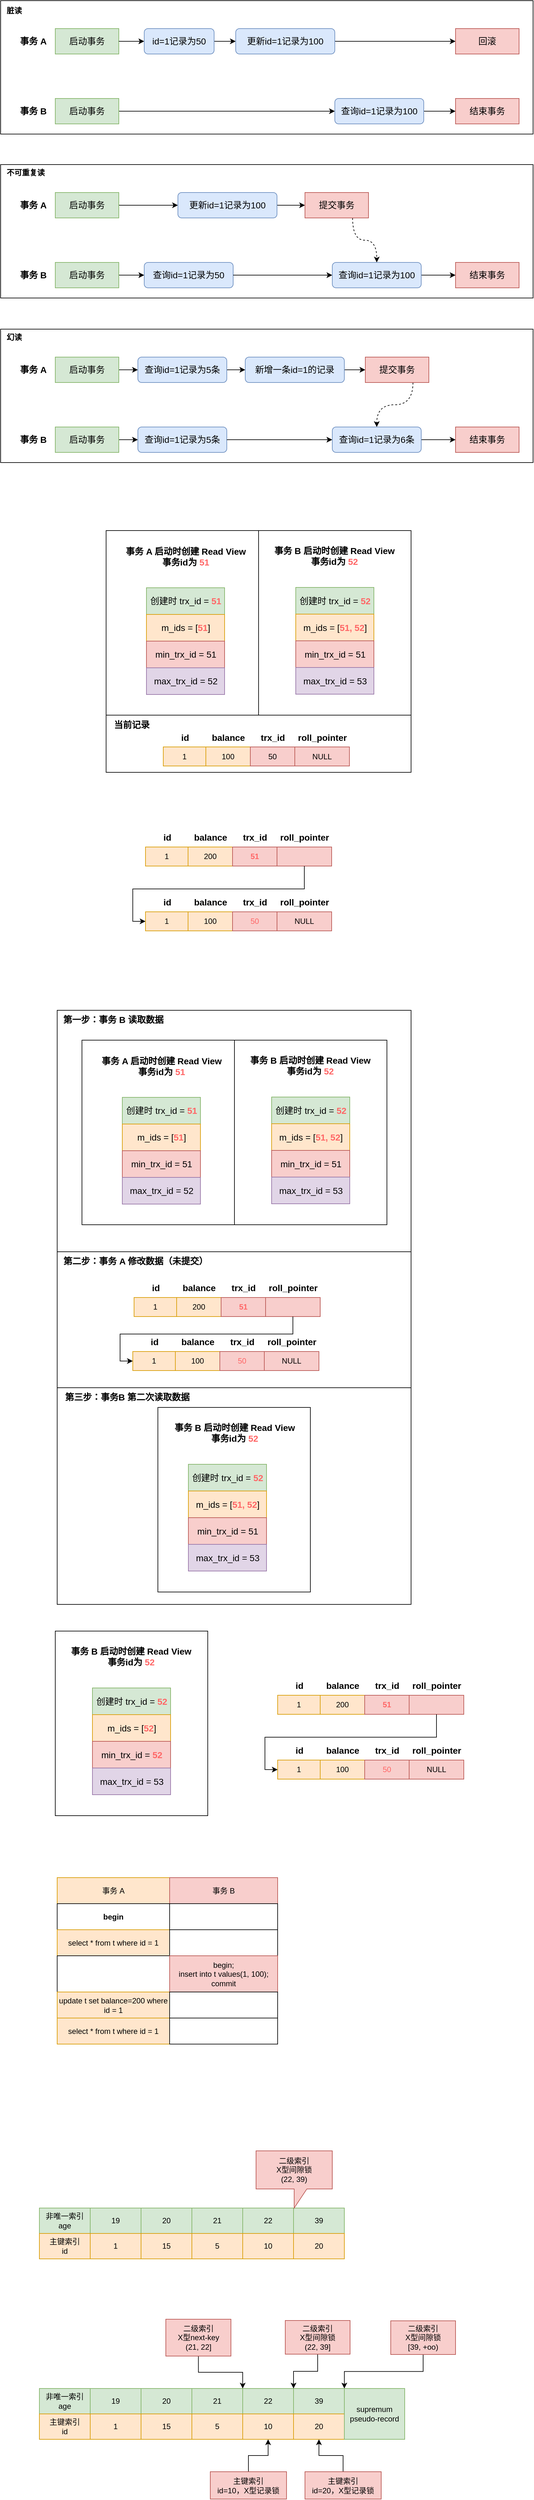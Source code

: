 <mxfile version="22.1.11" type="github">
  <diagram name="第 1 页" id="gNZCSh1aHm1mI09cRFBn">
    <mxGraphModel dx="1050" dy="618" grid="0" gridSize="10" guides="1" tooltips="1" connect="1" arrows="1" fold="1" page="0" pageScale="1" pageWidth="827" pageHeight="1169" math="0" shadow="0">
      <root>
        <mxCell id="0" />
        <mxCell id="1" parent="0" />
        <mxCell id="nNNX8MQlH7M-ghWA_yyd-103" value="" style="rounded=0;whiteSpace=wrap;html=1;" parent="1" vertex="1">
          <mxGeometry x="133" y="2319" width="557" height="341" as="geometry" />
        </mxCell>
        <mxCell id="nNNX8MQlH7M-ghWA_yyd-54" value="" style="rounded=0;whiteSpace=wrap;html=1;" parent="1" vertex="1">
          <mxGeometry x="133" y="1725" width="557" height="380" as="geometry" />
        </mxCell>
        <mxCell id="nNNX8MQlH7M-ghWA_yyd-26" value="" style="rounded=0;whiteSpace=wrap;html=1;" parent="1" vertex="1">
          <mxGeometry x="210" y="1260.5" width="480" height="90" as="geometry" />
        </mxCell>
        <mxCell id="nNNX8MQlH7M-ghWA_yyd-12" value="" style="rounded=0;whiteSpace=wrap;html=1;" parent="1" vertex="1">
          <mxGeometry x="450" y="970" width="240" height="290.5" as="geometry" />
        </mxCell>
        <mxCell id="nNNX8MQlH7M-ghWA_yyd-11" value="" style="rounded=0;whiteSpace=wrap;html=1;" parent="1" vertex="1">
          <mxGeometry x="210" y="970" width="240" height="290.5" as="geometry" />
        </mxCell>
        <mxCell id="t-oszIujtScnOQRCRIdi-20" value="" style="rounded=0;whiteSpace=wrap;html=1;" parent="1" vertex="1">
          <mxGeometry x="44" y="136" width="838" height="210" as="geometry" />
        </mxCell>
        <mxCell id="t-oszIujtScnOQRCRIdi-9" style="edgeStyle=orthogonalEdgeStyle;rounded=0;orthogonalLoop=1;jettySize=auto;html=1;exitX=1;exitY=0.5;exitDx=0;exitDy=0;entryX=0;entryY=0.5;entryDx=0;entryDy=0;" parent="1" source="t-oszIujtScnOQRCRIdi-15" target="t-oszIujtScnOQRCRIdi-3" edge="1">
          <mxGeometry relative="1" as="geometry" />
        </mxCell>
        <mxCell id="t-oszIujtScnOQRCRIdi-1" value="&lt;font style=&quot;font-size: 14px;&quot;&gt;启动事务&lt;/font&gt;" style="rounded=0;whiteSpace=wrap;html=1;fillColor=#d5e8d4;strokeColor=#82b366;" parent="1" vertex="1">
          <mxGeometry x="130" y="180" width="100" height="40" as="geometry" />
        </mxCell>
        <mxCell id="t-oszIujtScnOQRCRIdi-10" style="edgeStyle=orthogonalEdgeStyle;rounded=0;orthogonalLoop=1;jettySize=auto;html=1;exitX=1;exitY=0.5;exitDx=0;exitDy=0;entryX=0;entryY=0.5;entryDx=0;entryDy=0;" parent="1" source="t-oszIujtScnOQRCRIdi-3" target="t-oszIujtScnOQRCRIdi-4" edge="1">
          <mxGeometry relative="1" as="geometry" />
        </mxCell>
        <mxCell id="t-oszIujtScnOQRCRIdi-3" value="&lt;font style=&quot;font-size: 14px;&quot;&gt;更新id=1记录为100&lt;/font&gt;" style="rounded=1;whiteSpace=wrap;html=1;fillColor=#dae8fc;strokeColor=#6c8ebf;" parent="1" vertex="1">
          <mxGeometry x="414" y="180" width="156" height="40" as="geometry" />
        </mxCell>
        <mxCell id="t-oszIujtScnOQRCRIdi-4" value="&lt;font style=&quot;font-size: 14px;&quot;&gt;回滚&lt;/font&gt;" style="rounded=0;whiteSpace=wrap;html=1;fillColor=#f8cecc;strokeColor=#b85450;" parent="1" vertex="1">
          <mxGeometry x="760" y="180" width="100" height="40" as="geometry" />
        </mxCell>
        <mxCell id="t-oszIujtScnOQRCRIdi-11" style="edgeStyle=orthogonalEdgeStyle;rounded=0;orthogonalLoop=1;jettySize=auto;html=1;exitX=1;exitY=0.5;exitDx=0;exitDy=0;entryX=0;entryY=0.5;entryDx=0;entryDy=0;" parent="1" source="t-oszIujtScnOQRCRIdi-5" target="t-oszIujtScnOQRCRIdi-8" edge="1">
          <mxGeometry relative="1" as="geometry" />
        </mxCell>
        <mxCell id="t-oszIujtScnOQRCRIdi-5" value="&lt;font style=&quot;font-size: 14px;&quot;&gt;启动事务&lt;/font&gt;" style="rounded=0;whiteSpace=wrap;html=1;fillColor=#d5e8d4;strokeColor=#82b366;" parent="1" vertex="1">
          <mxGeometry x="130" y="290" width="100" height="40" as="geometry" />
        </mxCell>
        <mxCell id="t-oszIujtScnOQRCRIdi-7" value="&lt;font style=&quot;font-size: 14px;&quot;&gt;结束事务&lt;/font&gt;" style="rounded=0;whiteSpace=wrap;html=1;fillColor=#f8cecc;strokeColor=#b85450;" parent="1" vertex="1">
          <mxGeometry x="760" y="290" width="100" height="40" as="geometry" />
        </mxCell>
        <mxCell id="t-oszIujtScnOQRCRIdi-12" style="edgeStyle=orthogonalEdgeStyle;rounded=0;orthogonalLoop=1;jettySize=auto;html=1;exitX=1;exitY=0.5;exitDx=0;exitDy=0;" parent="1" source="t-oszIujtScnOQRCRIdi-8" target="t-oszIujtScnOQRCRIdi-7" edge="1">
          <mxGeometry relative="1" as="geometry" />
        </mxCell>
        <mxCell id="t-oszIujtScnOQRCRIdi-8" value="&lt;font style=&quot;font-size: 14px;&quot;&gt;查询id=1记录为100&lt;/font&gt;" style="rounded=1;whiteSpace=wrap;html=1;fillColor=#dae8fc;strokeColor=#6c8ebf;" parent="1" vertex="1">
          <mxGeometry x="570" y="290" width="140" height="40" as="geometry" />
        </mxCell>
        <mxCell id="t-oszIujtScnOQRCRIdi-13" value="&lt;font style=&quot;font-size: 14px;&quot;&gt;&lt;b&gt;事务 A&lt;/b&gt;&lt;/font&gt;" style="text;html=1;align=center;verticalAlign=middle;resizable=0;points=[];autosize=1;strokeColor=none;fillColor=none;" parent="1" vertex="1">
          <mxGeometry x="60" y="185" width="70" height="30" as="geometry" />
        </mxCell>
        <mxCell id="t-oszIujtScnOQRCRIdi-14" value="&lt;font style=&quot;font-size: 14px;&quot;&gt;&lt;b&gt;事务 B&lt;/b&gt;&lt;/font&gt;" style="text;html=1;align=center;verticalAlign=middle;resizable=0;points=[];autosize=1;strokeColor=none;fillColor=none;" parent="1" vertex="1">
          <mxGeometry x="60" y="295" width="70" height="30" as="geometry" />
        </mxCell>
        <mxCell id="t-oszIujtScnOQRCRIdi-16" value="" style="edgeStyle=orthogonalEdgeStyle;rounded=0;orthogonalLoop=1;jettySize=auto;html=1;exitX=1;exitY=0.5;exitDx=0;exitDy=0;entryX=0;entryY=0.5;entryDx=0;entryDy=0;" parent="1" source="t-oszIujtScnOQRCRIdi-1" target="t-oszIujtScnOQRCRIdi-15" edge="1">
          <mxGeometry relative="1" as="geometry">
            <mxPoint x="230" y="200" as="sourcePoint" />
            <mxPoint x="510" y="200" as="targetPoint" />
          </mxGeometry>
        </mxCell>
        <mxCell id="t-oszIujtScnOQRCRIdi-15" value="&lt;font style=&quot;font-size: 14px;&quot;&gt;id=1记录为50&lt;/font&gt;" style="rounded=1;whiteSpace=wrap;html=1;fillColor=#dae8fc;strokeColor=#6c8ebf;" parent="1" vertex="1">
          <mxGeometry x="270" y="180" width="110" height="40" as="geometry" />
        </mxCell>
        <mxCell id="t-oszIujtScnOQRCRIdi-21" value="&lt;b&gt;脏读&lt;/b&gt;" style="text;html=1;align=center;verticalAlign=middle;resizable=0;points=[];autosize=1;strokeColor=none;fillColor=none;" parent="1" vertex="1">
          <mxGeometry x="44" y="139" width="42" height="26" as="geometry" />
        </mxCell>
        <mxCell id="t-oszIujtScnOQRCRIdi-22" value="" style="rounded=0;whiteSpace=wrap;html=1;" parent="1" vertex="1">
          <mxGeometry x="44" y="394" width="838" height="210" as="geometry" />
        </mxCell>
        <mxCell id="t-oszIujtScnOQRCRIdi-41" style="edgeStyle=orthogonalEdgeStyle;rounded=0;orthogonalLoop=1;jettySize=auto;html=1;exitX=1;exitY=0.5;exitDx=0;exitDy=0;entryX=0;entryY=0.5;entryDx=0;entryDy=0;" parent="1" source="t-oszIujtScnOQRCRIdi-24" target="t-oszIujtScnOQRCRIdi-26" edge="1">
          <mxGeometry relative="1" as="geometry" />
        </mxCell>
        <mxCell id="t-oszIujtScnOQRCRIdi-24" value="&lt;font style=&quot;font-size: 14px;&quot;&gt;启动事务&lt;/font&gt;" style="rounded=0;whiteSpace=wrap;html=1;fillColor=#d5e8d4;strokeColor=#82b366;" parent="1" vertex="1">
          <mxGeometry x="130" y="438" width="100" height="40" as="geometry" />
        </mxCell>
        <mxCell id="t-oszIujtScnOQRCRIdi-25" style="edgeStyle=orthogonalEdgeStyle;rounded=0;orthogonalLoop=1;jettySize=auto;html=1;exitX=1;exitY=0.5;exitDx=0;exitDy=0;entryX=0;entryY=0.5;entryDx=0;entryDy=0;" parent="1" source="t-oszIujtScnOQRCRIdi-26" target="t-oszIujtScnOQRCRIdi-27" edge="1">
          <mxGeometry relative="1" as="geometry" />
        </mxCell>
        <mxCell id="t-oszIujtScnOQRCRIdi-26" value="&lt;font style=&quot;font-size: 14px;&quot;&gt;更新id=1记录为100&lt;/font&gt;" style="rounded=1;whiteSpace=wrap;html=1;fillColor=#dae8fc;strokeColor=#6c8ebf;" parent="1" vertex="1">
          <mxGeometry x="323" y="438" width="156" height="40" as="geometry" />
        </mxCell>
        <mxCell id="t-oszIujtScnOQRCRIdi-45" style="edgeStyle=orthogonalEdgeStyle;rounded=0;orthogonalLoop=1;jettySize=auto;html=1;exitX=0.75;exitY=1;exitDx=0;exitDy=0;entryX=0.5;entryY=0;entryDx=0;entryDy=0;dashed=1;curved=1;" parent="1" source="t-oszIujtScnOQRCRIdi-27" target="t-oszIujtScnOQRCRIdi-43" edge="1">
          <mxGeometry relative="1" as="geometry" />
        </mxCell>
        <mxCell id="t-oszIujtScnOQRCRIdi-27" value="&lt;font style=&quot;font-size: 14px;&quot;&gt;提交事务&lt;/font&gt;" style="rounded=0;whiteSpace=wrap;html=1;fillColor=#f8cecc;strokeColor=#b85450;" parent="1" vertex="1">
          <mxGeometry x="523" y="438" width="100" height="40" as="geometry" />
        </mxCell>
        <mxCell id="t-oszIujtScnOQRCRIdi-28" style="edgeStyle=orthogonalEdgeStyle;rounded=0;orthogonalLoop=1;jettySize=auto;html=1;exitX=1;exitY=0.5;exitDx=0;exitDy=0;entryX=0;entryY=0.5;entryDx=0;entryDy=0;" parent="1" source="t-oszIujtScnOQRCRIdi-29" target="t-oszIujtScnOQRCRIdi-32" edge="1">
          <mxGeometry relative="1" as="geometry" />
        </mxCell>
        <mxCell id="t-oszIujtScnOQRCRIdi-29" value="&lt;font style=&quot;font-size: 14px;&quot;&gt;启动事务&lt;/font&gt;" style="rounded=0;whiteSpace=wrap;html=1;fillColor=#d5e8d4;strokeColor=#82b366;" parent="1" vertex="1">
          <mxGeometry x="130" y="548" width="100" height="40" as="geometry" />
        </mxCell>
        <mxCell id="t-oszIujtScnOQRCRIdi-30" value="&lt;font style=&quot;font-size: 14px;&quot;&gt;结束事务&lt;/font&gt;" style="rounded=0;whiteSpace=wrap;html=1;fillColor=#f8cecc;strokeColor=#b85450;" parent="1" vertex="1">
          <mxGeometry x="760" y="548" width="100" height="40" as="geometry" />
        </mxCell>
        <mxCell id="t-oszIujtScnOQRCRIdi-31" style="edgeStyle=orthogonalEdgeStyle;rounded=0;orthogonalLoop=1;jettySize=auto;html=1;exitX=1;exitY=0.5;exitDx=0;exitDy=0;" parent="1" source="t-oszIujtScnOQRCRIdi-43" target="t-oszIujtScnOQRCRIdi-30" edge="1">
          <mxGeometry relative="1" as="geometry" />
        </mxCell>
        <mxCell id="t-oszIujtScnOQRCRIdi-32" value="&lt;font style=&quot;font-size: 14px;&quot;&gt;查询id=1记录为50&lt;/font&gt;" style="rounded=1;whiteSpace=wrap;html=1;fillColor=#dae8fc;strokeColor=#6c8ebf;" parent="1" vertex="1">
          <mxGeometry x="270" y="548" width="140" height="40" as="geometry" />
        </mxCell>
        <mxCell id="t-oszIujtScnOQRCRIdi-33" value="&lt;font style=&quot;font-size: 14px;&quot;&gt;&lt;b&gt;事务 A&lt;/b&gt;&lt;/font&gt;" style="text;html=1;align=center;verticalAlign=middle;resizable=0;points=[];autosize=1;strokeColor=none;fillColor=none;" parent="1" vertex="1">
          <mxGeometry x="60" y="443" width="70" height="30" as="geometry" />
        </mxCell>
        <mxCell id="t-oszIujtScnOQRCRIdi-34" value="&lt;font style=&quot;font-size: 14px;&quot;&gt;&lt;b&gt;事务 B&lt;/b&gt;&lt;/font&gt;" style="text;html=1;align=center;verticalAlign=middle;resizable=0;points=[];autosize=1;strokeColor=none;fillColor=none;" parent="1" vertex="1">
          <mxGeometry x="60" y="553" width="70" height="30" as="geometry" />
        </mxCell>
        <mxCell id="t-oszIujtScnOQRCRIdi-37" value="&lt;b&gt;不可重复读&lt;/b&gt;" style="text;html=1;align=center;verticalAlign=middle;resizable=0;points=[];autosize=1;strokeColor=none;fillColor=none;" parent="1" vertex="1">
          <mxGeometry x="44" y="394" width="78" height="26" as="geometry" />
        </mxCell>
        <mxCell id="t-oszIujtScnOQRCRIdi-44" value="" style="edgeStyle=orthogonalEdgeStyle;rounded=0;orthogonalLoop=1;jettySize=auto;html=1;exitX=1;exitY=0.5;exitDx=0;exitDy=0;" parent="1" source="t-oszIujtScnOQRCRIdi-32" target="t-oszIujtScnOQRCRIdi-43" edge="1">
          <mxGeometry relative="1" as="geometry">
            <mxPoint x="410" y="568" as="sourcePoint" />
            <mxPoint x="760" y="568" as="targetPoint" />
          </mxGeometry>
        </mxCell>
        <mxCell id="t-oszIujtScnOQRCRIdi-43" value="&lt;font style=&quot;font-size: 14px;&quot;&gt;查询id=1记录为100&lt;/font&gt;" style="rounded=1;whiteSpace=wrap;html=1;fillColor=#dae8fc;strokeColor=#6c8ebf;" parent="1" vertex="1">
          <mxGeometry x="566" y="548" width="140" height="40" as="geometry" />
        </mxCell>
        <mxCell id="t-oszIujtScnOQRCRIdi-46" value="" style="rounded=0;whiteSpace=wrap;html=1;" parent="1" vertex="1">
          <mxGeometry x="44" y="653" width="838" height="210" as="geometry" />
        </mxCell>
        <mxCell id="t-oszIujtScnOQRCRIdi-64" style="edgeStyle=orthogonalEdgeStyle;rounded=0;orthogonalLoop=1;jettySize=auto;html=1;exitX=1;exitY=0.5;exitDx=0;exitDy=0;entryX=0;entryY=0.5;entryDx=0;entryDy=0;" parent="1" source="t-oszIujtScnOQRCRIdi-48" target="t-oszIujtScnOQRCRIdi-63" edge="1">
          <mxGeometry relative="1" as="geometry" />
        </mxCell>
        <mxCell id="t-oszIujtScnOQRCRIdi-48" value="&lt;font style=&quot;font-size: 14px;&quot;&gt;启动事务&lt;/font&gt;" style="rounded=0;whiteSpace=wrap;html=1;fillColor=#d5e8d4;strokeColor=#82b366;" parent="1" vertex="1">
          <mxGeometry x="130" y="697" width="100" height="40" as="geometry" />
        </mxCell>
        <mxCell id="t-oszIujtScnOQRCRIdi-49" style="edgeStyle=orthogonalEdgeStyle;rounded=0;orthogonalLoop=1;jettySize=auto;html=1;exitX=1;exitY=0.5;exitDx=0;exitDy=0;entryX=0;entryY=0.5;entryDx=0;entryDy=0;" parent="1" source="t-oszIujtScnOQRCRIdi-50" target="t-oszIujtScnOQRCRIdi-52" edge="1">
          <mxGeometry relative="1" as="geometry" />
        </mxCell>
        <mxCell id="t-oszIujtScnOQRCRIdi-50" value="&lt;font style=&quot;font-size: 14px;&quot;&gt;新增一条id=1的记录&lt;/font&gt;" style="rounded=1;whiteSpace=wrap;html=1;fillColor=#dae8fc;strokeColor=#6c8ebf;" parent="1" vertex="1">
          <mxGeometry x="429" y="697" width="156" height="40" as="geometry" />
        </mxCell>
        <mxCell id="t-oszIujtScnOQRCRIdi-51" style="edgeStyle=orthogonalEdgeStyle;rounded=0;orthogonalLoop=1;jettySize=auto;html=1;exitX=0.75;exitY=1;exitDx=0;exitDy=0;entryX=0.5;entryY=0;entryDx=0;entryDy=0;dashed=1;curved=1;" parent="1" source="t-oszIujtScnOQRCRIdi-52" target="t-oszIujtScnOQRCRIdi-62" edge="1">
          <mxGeometry relative="1" as="geometry" />
        </mxCell>
        <mxCell id="t-oszIujtScnOQRCRIdi-52" value="&lt;font style=&quot;font-size: 14px;&quot;&gt;提交事务&lt;/font&gt;" style="rounded=0;whiteSpace=wrap;html=1;fillColor=#f8cecc;strokeColor=#b85450;" parent="1" vertex="1">
          <mxGeometry x="618" y="697" width="100" height="40" as="geometry" />
        </mxCell>
        <mxCell id="t-oszIujtScnOQRCRIdi-53" style="edgeStyle=orthogonalEdgeStyle;rounded=0;orthogonalLoop=1;jettySize=auto;html=1;exitX=1;exitY=0.5;exitDx=0;exitDy=0;entryX=0;entryY=0.5;entryDx=0;entryDy=0;" parent="1" source="t-oszIujtScnOQRCRIdi-54" target="t-oszIujtScnOQRCRIdi-57" edge="1">
          <mxGeometry relative="1" as="geometry" />
        </mxCell>
        <mxCell id="t-oszIujtScnOQRCRIdi-54" value="&lt;font style=&quot;font-size: 14px;&quot;&gt;启动事务&lt;/font&gt;" style="rounded=0;whiteSpace=wrap;html=1;fillColor=#d5e8d4;strokeColor=#82b366;" parent="1" vertex="1">
          <mxGeometry x="130" y="807" width="100" height="40" as="geometry" />
        </mxCell>
        <mxCell id="t-oszIujtScnOQRCRIdi-55" value="&lt;font style=&quot;font-size: 14px;&quot;&gt;结束事务&lt;/font&gt;" style="rounded=0;whiteSpace=wrap;html=1;fillColor=#f8cecc;strokeColor=#b85450;" parent="1" vertex="1">
          <mxGeometry x="760" y="807" width="100" height="40" as="geometry" />
        </mxCell>
        <mxCell id="t-oszIujtScnOQRCRIdi-56" style="edgeStyle=orthogonalEdgeStyle;rounded=0;orthogonalLoop=1;jettySize=auto;html=1;exitX=1;exitY=0.5;exitDx=0;exitDy=0;" parent="1" source="t-oszIujtScnOQRCRIdi-62" target="t-oszIujtScnOQRCRIdi-55" edge="1">
          <mxGeometry relative="1" as="geometry" />
        </mxCell>
        <mxCell id="t-oszIujtScnOQRCRIdi-57" value="&lt;font style=&quot;font-size: 14px;&quot;&gt;查询id=1记录为5条&lt;/font&gt;" style="rounded=1;whiteSpace=wrap;html=1;fillColor=#dae8fc;strokeColor=#6c8ebf;" parent="1" vertex="1">
          <mxGeometry x="260" y="807" width="140" height="40" as="geometry" />
        </mxCell>
        <mxCell id="t-oszIujtScnOQRCRIdi-58" value="&lt;font style=&quot;font-size: 14px;&quot;&gt;&lt;b&gt;事务 A&lt;/b&gt;&lt;/font&gt;" style="text;html=1;align=center;verticalAlign=middle;resizable=0;points=[];autosize=1;strokeColor=none;fillColor=none;" parent="1" vertex="1">
          <mxGeometry x="60" y="702" width="70" height="30" as="geometry" />
        </mxCell>
        <mxCell id="t-oszIujtScnOQRCRIdi-59" value="&lt;font style=&quot;font-size: 14px;&quot;&gt;&lt;b&gt;事务 B&lt;/b&gt;&lt;/font&gt;" style="text;html=1;align=center;verticalAlign=middle;resizable=0;points=[];autosize=1;strokeColor=none;fillColor=none;" parent="1" vertex="1">
          <mxGeometry x="60" y="812" width="70" height="30" as="geometry" />
        </mxCell>
        <mxCell id="t-oszIujtScnOQRCRIdi-60" value="&lt;b&gt;幻读&lt;/b&gt;" style="text;html=1;align=center;verticalAlign=middle;resizable=0;points=[];autosize=1;strokeColor=none;fillColor=none;" parent="1" vertex="1">
          <mxGeometry x="44" y="653" width="42" height="26" as="geometry" />
        </mxCell>
        <mxCell id="t-oszIujtScnOQRCRIdi-61" value="" style="edgeStyle=orthogonalEdgeStyle;rounded=0;orthogonalLoop=1;jettySize=auto;html=1;exitX=1;exitY=0.5;exitDx=0;exitDy=0;" parent="1" source="t-oszIujtScnOQRCRIdi-57" target="t-oszIujtScnOQRCRIdi-62" edge="1">
          <mxGeometry relative="1" as="geometry">
            <mxPoint x="410" y="827" as="sourcePoint" />
            <mxPoint x="760" y="827" as="targetPoint" />
          </mxGeometry>
        </mxCell>
        <mxCell id="t-oszIujtScnOQRCRIdi-62" value="&lt;font style=&quot;font-size: 14px;&quot;&gt;查询id=1记录为6条&lt;/font&gt;" style="rounded=1;whiteSpace=wrap;html=1;fillColor=#dae8fc;strokeColor=#6c8ebf;" parent="1" vertex="1">
          <mxGeometry x="566" y="807" width="140" height="40" as="geometry" />
        </mxCell>
        <mxCell id="t-oszIujtScnOQRCRIdi-65" style="edgeStyle=orthogonalEdgeStyle;rounded=0;orthogonalLoop=1;jettySize=auto;html=1;exitX=1;exitY=0.5;exitDx=0;exitDy=0;entryX=0;entryY=0.5;entryDx=0;entryDy=0;" parent="1" source="t-oszIujtScnOQRCRIdi-63" target="t-oszIujtScnOQRCRIdi-50" edge="1">
          <mxGeometry relative="1" as="geometry" />
        </mxCell>
        <mxCell id="t-oszIujtScnOQRCRIdi-63" value="&lt;font style=&quot;font-size: 14px;&quot;&gt;查询id=1记录为5条&lt;/font&gt;" style="rounded=1;whiteSpace=wrap;html=1;fillColor=#dae8fc;strokeColor=#6c8ebf;" parent="1" vertex="1">
          <mxGeometry x="260" y="697" width="140" height="40" as="geometry" />
        </mxCell>
        <mxCell id="nNNX8MQlH7M-ghWA_yyd-9" value="&lt;b style=&quot;font-size: 14px;&quot;&gt;事务 A 启动时创建 Read View&lt;br&gt;事务id为 &lt;font color=&quot;#ff6666&quot;&gt;51&lt;/font&gt;&lt;/b&gt;" style="text;html=1;align=center;verticalAlign=middle;resizable=0;points=[];autosize=1;strokeColor=none;fillColor=none;" parent="1" vertex="1">
          <mxGeometry x="230" y="985.5" width="210" height="50" as="geometry" />
        </mxCell>
        <mxCell id="nNNX8MQlH7M-ghWA_yyd-14" value="" style="group" parent="1" vertex="1" connectable="0">
          <mxGeometry x="273.5" y="1060" width="123" height="168" as="geometry" />
        </mxCell>
        <mxCell id="nNNX8MQlH7M-ghWA_yyd-1" value="&lt;font style=&quot;font-size: 14px;&quot;&gt;创建时 trx_id = &lt;font color=&quot;#ff6666&quot;&gt;&lt;b&gt;51&lt;/b&gt;&lt;/font&gt;&lt;/font&gt;" style="rounded=0;whiteSpace=wrap;html=1;fillColor=#d5e8d4;strokeColor=#82b366;" parent="nNNX8MQlH7M-ghWA_yyd-14" vertex="1">
          <mxGeometry width="123" height="42" as="geometry" />
        </mxCell>
        <mxCell id="nNNX8MQlH7M-ghWA_yyd-2" value="&lt;font style=&quot;font-size: 14px;&quot;&gt;m_ids = [&lt;font color=&quot;#ff6666&quot;&gt;&lt;b&gt;51&lt;/b&gt;&lt;/font&gt;]&lt;/font&gt;" style="rounded=0;whiteSpace=wrap;html=1;fillColor=#ffe6cc;strokeColor=#d79b00;" parent="nNNX8MQlH7M-ghWA_yyd-14" vertex="1">
          <mxGeometry y="42" width="123" height="42" as="geometry" />
        </mxCell>
        <mxCell id="nNNX8MQlH7M-ghWA_yyd-3" value="&lt;font style=&quot;font-size: 14px;&quot;&gt;min_trx_id = 51&lt;/font&gt;" style="rounded=0;whiteSpace=wrap;html=1;fillColor=#f8cecc;strokeColor=#b85450;" parent="nNNX8MQlH7M-ghWA_yyd-14" vertex="1">
          <mxGeometry y="84" width="123" height="42" as="geometry" />
        </mxCell>
        <mxCell id="nNNX8MQlH7M-ghWA_yyd-4" value="&lt;font style=&quot;font-size: 14px;&quot;&gt;max_trx_id = 52&lt;/font&gt;" style="rounded=0;whiteSpace=wrap;html=1;fillColor=#e1d5e7;strokeColor=#9673a6;" parent="nNNX8MQlH7M-ghWA_yyd-14" vertex="1">
          <mxGeometry y="126" width="123" height="42" as="geometry" />
        </mxCell>
        <mxCell id="nNNX8MQlH7M-ghWA_yyd-10" value="&lt;font style=&quot;font-size: 14px;&quot;&gt;&lt;b&gt;事务 B 启动时创建 Read View&lt;br&gt;事务id为 &lt;font color=&quot;#ff6666&quot;&gt;52&lt;/font&gt;&lt;/b&gt;&lt;/font&gt;" style="text;html=1;align=center;verticalAlign=middle;resizable=0;points=[];autosize=1;strokeColor=none;fillColor=none;" parent="1" vertex="1">
          <mxGeometry x="464" y="985" width="210" height="50" as="geometry" />
        </mxCell>
        <mxCell id="nNNX8MQlH7M-ghWA_yyd-5" value="&lt;font style=&quot;font-size: 14px;&quot;&gt;创建时 trx_id = &lt;font color=&quot;#ff6666&quot;&gt;&lt;b&gt;52&lt;/b&gt;&lt;/font&gt;&lt;/font&gt;" style="rounded=0;whiteSpace=wrap;html=1;fillColor=#d5e8d4;strokeColor=#82b366;" parent="1" vertex="1">
          <mxGeometry x="508.5" y="1059.5" width="123" height="42" as="geometry" />
        </mxCell>
        <mxCell id="nNNX8MQlH7M-ghWA_yyd-6" value="&lt;font style=&quot;font-size: 14px;&quot;&gt;m_ids = [&lt;font color=&quot;#ff6666&quot;&gt;&lt;b&gt;51, 52&lt;/b&gt;&lt;/font&gt;]&lt;/font&gt;" style="rounded=0;whiteSpace=wrap;html=1;fillColor=#ffe6cc;strokeColor=#d79b00;" parent="1" vertex="1">
          <mxGeometry x="508.5" y="1101.5" width="123" height="42" as="geometry" />
        </mxCell>
        <mxCell id="nNNX8MQlH7M-ghWA_yyd-7" value="&lt;font style=&quot;font-size: 14px;&quot;&gt;min_trx_id = 51&lt;/font&gt;" style="rounded=0;whiteSpace=wrap;html=1;fillColor=#f8cecc;strokeColor=#b85450;" parent="1" vertex="1">
          <mxGeometry x="508.5" y="1143.5" width="123" height="42" as="geometry" />
        </mxCell>
        <mxCell id="nNNX8MQlH7M-ghWA_yyd-8" value="&lt;font style=&quot;font-size: 14px;&quot;&gt;max_trx_id = 53&lt;/font&gt;" style="rounded=0;whiteSpace=wrap;html=1;fillColor=#e1d5e7;strokeColor=#9673a6;" parent="1" vertex="1">
          <mxGeometry x="508.5" y="1185.5" width="123" height="42" as="geometry" />
        </mxCell>
        <mxCell id="nNNX8MQlH7M-ghWA_yyd-27" value="" style="group" parent="1" vertex="1" connectable="0">
          <mxGeometry x="300" y="1280.5" width="300" height="60" as="geometry" />
        </mxCell>
        <mxCell id="nNNX8MQlH7M-ghWA_yyd-17" value="1" style="rounded=0;whiteSpace=wrap;html=1;fillColor=#ffe6cc;strokeColor=#d79b00;" parent="nNNX8MQlH7M-ghWA_yyd-27" vertex="1">
          <mxGeometry y="30" width="67" height="30" as="geometry" />
        </mxCell>
        <mxCell id="nNNX8MQlH7M-ghWA_yyd-18" value="100" style="rounded=0;whiteSpace=wrap;html=1;fillColor=#ffe6cc;strokeColor=#d79b00;" parent="nNNX8MQlH7M-ghWA_yyd-27" vertex="1">
          <mxGeometry x="67" y="30" width="70" height="30" as="geometry" />
        </mxCell>
        <mxCell id="nNNX8MQlH7M-ghWA_yyd-20" value="50" style="rounded=0;whiteSpace=wrap;html=1;fillColor=#f8cecc;strokeColor=#b85450;" parent="nNNX8MQlH7M-ghWA_yyd-27" vertex="1">
          <mxGeometry x="137" y="30" width="70" height="30" as="geometry" />
        </mxCell>
        <mxCell id="nNNX8MQlH7M-ghWA_yyd-21" value="NULL" style="rounded=0;whiteSpace=wrap;html=1;fillColor=#f8cecc;strokeColor=#b85450;" parent="nNNX8MQlH7M-ghWA_yyd-27" vertex="1">
          <mxGeometry x="207" y="30" width="86" height="30" as="geometry" />
        </mxCell>
        <mxCell id="nNNX8MQlH7M-ghWA_yyd-22" value="&lt;b&gt;&lt;font style=&quot;font-size: 14px;&quot;&gt;id&lt;/font&gt;&lt;/b&gt;" style="text;html=1;align=center;verticalAlign=middle;resizable=0;points=[];autosize=1;strokeColor=none;fillColor=none;" parent="nNNX8MQlH7M-ghWA_yyd-27" vertex="1">
          <mxGeometry x="13.5" width="40" height="30" as="geometry" />
        </mxCell>
        <mxCell id="nNNX8MQlH7M-ghWA_yyd-23" value="&lt;font style=&quot;font-size: 14px;&quot;&gt;&lt;b&gt;balance&lt;/b&gt;&lt;/font&gt;" style="text;html=1;align=center;verticalAlign=middle;resizable=0;points=[];autosize=1;strokeColor=none;fillColor=none;" parent="nNNX8MQlH7M-ghWA_yyd-27" vertex="1">
          <mxGeometry x="62" width="80" height="30" as="geometry" />
        </mxCell>
        <mxCell id="nNNX8MQlH7M-ghWA_yyd-24" value="&lt;font style=&quot;font-size: 14px;&quot;&gt;&lt;b&gt;trx_id&lt;/b&gt;&lt;/font&gt;" style="text;html=1;align=center;verticalAlign=middle;resizable=0;points=[];autosize=1;strokeColor=none;fillColor=none;" parent="nNNX8MQlH7M-ghWA_yyd-27" vertex="1">
          <mxGeometry x="142" width="60" height="30" as="geometry" />
        </mxCell>
        <mxCell id="nNNX8MQlH7M-ghWA_yyd-25" value="&lt;font style=&quot;font-size: 14px;&quot;&gt;&lt;b&gt;roll_pointer&lt;/b&gt;&lt;/font&gt;" style="text;html=1;align=center;verticalAlign=middle;resizable=0;points=[];autosize=1;strokeColor=none;fillColor=none;" parent="nNNX8MQlH7M-ghWA_yyd-27" vertex="1">
          <mxGeometry x="200" width="100" height="30" as="geometry" />
        </mxCell>
        <mxCell id="nNNX8MQlH7M-ghWA_yyd-28" value="&lt;b&gt;&lt;font style=&quot;font-size: 14px;&quot;&gt;当前记录&lt;/font&gt;&lt;/b&gt;" style="text;html=1;align=center;verticalAlign=middle;resizable=0;points=[];autosize=1;strokeColor=none;fillColor=none;" parent="1" vertex="1">
          <mxGeometry x="210" y="1260.5" width="80" height="30" as="geometry" />
        </mxCell>
        <mxCell id="nNNX8MQlH7M-ghWA_yyd-29" value="" style="group" parent="1" vertex="1" connectable="0">
          <mxGeometry x="272" y="1438" width="300" height="60" as="geometry" />
        </mxCell>
        <mxCell id="nNNX8MQlH7M-ghWA_yyd-30" value="1" style="rounded=0;whiteSpace=wrap;html=1;fillColor=#ffe6cc;strokeColor=#d79b00;" parent="nNNX8MQlH7M-ghWA_yyd-29" vertex="1">
          <mxGeometry y="30" width="67" height="30" as="geometry" />
        </mxCell>
        <mxCell id="nNNX8MQlH7M-ghWA_yyd-31" value="200" style="rounded=0;whiteSpace=wrap;html=1;fillColor=#ffe6cc;strokeColor=#d79b00;" parent="nNNX8MQlH7M-ghWA_yyd-29" vertex="1">
          <mxGeometry x="67" y="30" width="70" height="30" as="geometry" />
        </mxCell>
        <mxCell id="nNNX8MQlH7M-ghWA_yyd-32" value="&lt;font color=&quot;#ff6666&quot;&gt;&lt;b&gt;51&lt;/b&gt;&lt;/font&gt;" style="rounded=0;whiteSpace=wrap;html=1;fillColor=#f8cecc;strokeColor=#b85450;" parent="nNNX8MQlH7M-ghWA_yyd-29" vertex="1">
          <mxGeometry x="137" y="30" width="70" height="30" as="geometry" />
        </mxCell>
        <mxCell id="nNNX8MQlH7M-ghWA_yyd-33" value="" style="rounded=0;whiteSpace=wrap;html=1;fillColor=#f8cecc;strokeColor=#b85450;" parent="nNNX8MQlH7M-ghWA_yyd-29" vertex="1">
          <mxGeometry x="207" y="30" width="86" height="30" as="geometry" />
        </mxCell>
        <mxCell id="nNNX8MQlH7M-ghWA_yyd-34" value="&lt;b&gt;&lt;font style=&quot;font-size: 14px;&quot;&gt;id&lt;/font&gt;&lt;/b&gt;" style="text;html=1;align=center;verticalAlign=middle;resizable=0;points=[];autosize=1;strokeColor=none;fillColor=none;" parent="nNNX8MQlH7M-ghWA_yyd-29" vertex="1">
          <mxGeometry x="13.5" width="40" height="30" as="geometry" />
        </mxCell>
        <mxCell id="nNNX8MQlH7M-ghWA_yyd-35" value="&lt;font style=&quot;font-size: 14px;&quot;&gt;&lt;b&gt;balance&lt;/b&gt;&lt;/font&gt;" style="text;html=1;align=center;verticalAlign=middle;resizable=0;points=[];autosize=1;strokeColor=none;fillColor=none;" parent="nNNX8MQlH7M-ghWA_yyd-29" vertex="1">
          <mxGeometry x="62" width="80" height="30" as="geometry" />
        </mxCell>
        <mxCell id="nNNX8MQlH7M-ghWA_yyd-36" value="&lt;font style=&quot;font-size: 14px;&quot;&gt;&lt;b&gt;trx_id&lt;/b&gt;&lt;/font&gt;" style="text;html=1;align=center;verticalAlign=middle;resizable=0;points=[];autosize=1;strokeColor=none;fillColor=none;" parent="nNNX8MQlH7M-ghWA_yyd-29" vertex="1">
          <mxGeometry x="142" width="60" height="30" as="geometry" />
        </mxCell>
        <mxCell id="nNNX8MQlH7M-ghWA_yyd-37" value="&lt;font style=&quot;font-size: 14px;&quot;&gt;&lt;b&gt;roll_pointer&lt;/b&gt;&lt;/font&gt;" style="text;html=1;align=center;verticalAlign=middle;resizable=0;points=[];autosize=1;strokeColor=none;fillColor=none;" parent="nNNX8MQlH7M-ghWA_yyd-29" vertex="1">
          <mxGeometry x="200" width="100" height="30" as="geometry" />
        </mxCell>
        <mxCell id="nNNX8MQlH7M-ghWA_yyd-38" value="" style="group" parent="1" vertex="1" connectable="0">
          <mxGeometry x="272" y="1540" width="300" height="60" as="geometry" />
        </mxCell>
        <mxCell id="nNNX8MQlH7M-ghWA_yyd-39" value="1" style="rounded=0;whiteSpace=wrap;html=1;fillColor=#ffe6cc;strokeColor=#d79b00;" parent="nNNX8MQlH7M-ghWA_yyd-38" vertex="1">
          <mxGeometry y="30" width="67" height="30" as="geometry" />
        </mxCell>
        <mxCell id="nNNX8MQlH7M-ghWA_yyd-40" value="100" style="rounded=0;whiteSpace=wrap;html=1;fillColor=#ffe6cc;strokeColor=#d79b00;" parent="nNNX8MQlH7M-ghWA_yyd-38" vertex="1">
          <mxGeometry x="67" y="30" width="70" height="30" as="geometry" />
        </mxCell>
        <mxCell id="nNNX8MQlH7M-ghWA_yyd-41" value="&lt;font color=&quot;#ff6666&quot;&gt;50&lt;/font&gt;" style="rounded=0;whiteSpace=wrap;html=1;fillColor=#f8cecc;strokeColor=#b85450;" parent="nNNX8MQlH7M-ghWA_yyd-38" vertex="1">
          <mxGeometry x="137" y="30" width="70" height="30" as="geometry" />
        </mxCell>
        <mxCell id="nNNX8MQlH7M-ghWA_yyd-42" value="NULL" style="rounded=0;whiteSpace=wrap;html=1;fillColor=#f8cecc;strokeColor=#b85450;" parent="nNNX8MQlH7M-ghWA_yyd-38" vertex="1">
          <mxGeometry x="207" y="30" width="86" height="30" as="geometry" />
        </mxCell>
        <mxCell id="nNNX8MQlH7M-ghWA_yyd-43" value="&lt;b&gt;&lt;font style=&quot;font-size: 14px;&quot;&gt;id&lt;/font&gt;&lt;/b&gt;" style="text;html=1;align=center;verticalAlign=middle;resizable=0;points=[];autosize=1;strokeColor=none;fillColor=none;" parent="nNNX8MQlH7M-ghWA_yyd-38" vertex="1">
          <mxGeometry x="13.5" width="40" height="30" as="geometry" />
        </mxCell>
        <mxCell id="nNNX8MQlH7M-ghWA_yyd-44" value="&lt;font style=&quot;font-size: 14px;&quot;&gt;&lt;b&gt;balance&lt;/b&gt;&lt;/font&gt;" style="text;html=1;align=center;verticalAlign=middle;resizable=0;points=[];autosize=1;strokeColor=none;fillColor=none;" parent="nNNX8MQlH7M-ghWA_yyd-38" vertex="1">
          <mxGeometry x="62" width="80" height="30" as="geometry" />
        </mxCell>
        <mxCell id="nNNX8MQlH7M-ghWA_yyd-45" value="&lt;font style=&quot;font-size: 14px;&quot;&gt;&lt;b&gt;trx_id&lt;/b&gt;&lt;/font&gt;" style="text;html=1;align=center;verticalAlign=middle;resizable=0;points=[];autosize=1;strokeColor=none;fillColor=none;" parent="nNNX8MQlH7M-ghWA_yyd-38" vertex="1">
          <mxGeometry x="142" width="60" height="30" as="geometry" />
        </mxCell>
        <mxCell id="nNNX8MQlH7M-ghWA_yyd-46" value="&lt;font style=&quot;font-size: 14px;&quot;&gt;&lt;b&gt;roll_pointer&lt;/b&gt;&lt;/font&gt;" style="text;html=1;align=center;verticalAlign=middle;resizable=0;points=[];autosize=1;strokeColor=none;fillColor=none;" parent="nNNX8MQlH7M-ghWA_yyd-38" vertex="1">
          <mxGeometry x="200" width="100" height="30" as="geometry" />
        </mxCell>
        <mxCell id="nNNX8MQlH7M-ghWA_yyd-47" style="edgeStyle=orthogonalEdgeStyle;rounded=0;orthogonalLoop=1;jettySize=auto;html=1;exitX=0.5;exitY=1;exitDx=0;exitDy=0;entryX=0;entryY=0.5;entryDx=0;entryDy=0;" parent="1" source="nNNX8MQlH7M-ghWA_yyd-33" target="nNNX8MQlH7M-ghWA_yyd-39" edge="1">
          <mxGeometry relative="1" as="geometry" />
        </mxCell>
        <mxCell id="nNNX8MQlH7M-ghWA_yyd-55" value="&lt;b&gt;&lt;font style=&quot;font-size: 14px;&quot;&gt;第一步：事务 B 读取数据&lt;/font&gt;&lt;/b&gt;" style="text;html=1;align=center;verticalAlign=middle;resizable=0;points=[];autosize=1;strokeColor=none;fillColor=none;" parent="1" vertex="1">
          <mxGeometry x="133" y="1725" width="176" height="29" as="geometry" />
        </mxCell>
        <mxCell id="nNNX8MQlH7M-ghWA_yyd-56" value="" style="rounded=0;whiteSpace=wrap;html=1;" parent="1" vertex="1">
          <mxGeometry x="133" y="2105" width="557" height="214" as="geometry" />
        </mxCell>
        <mxCell id="nNNX8MQlH7M-ghWA_yyd-63" value="&lt;b&gt;&lt;font style=&quot;font-size: 14px;&quot;&gt;第二步：事务 A 修改数据（未提交）&lt;/font&gt;&lt;/b&gt;" style="text;html=1;align=center;verticalAlign=middle;resizable=0;points=[];autosize=1;strokeColor=none;fillColor=none;" parent="1" vertex="1">
          <mxGeometry x="133" y="2105" width="245" height="29" as="geometry" />
        </mxCell>
        <mxCell id="nNNX8MQlH7M-ghWA_yyd-64" value="" style="rounded=0;whiteSpace=wrap;html=1;" parent="1" vertex="1">
          <mxGeometry x="412" y="1772" width="240" height="290.5" as="geometry" />
        </mxCell>
        <mxCell id="nNNX8MQlH7M-ghWA_yyd-65" value="" style="rounded=0;whiteSpace=wrap;html=1;" parent="1" vertex="1">
          <mxGeometry x="172" y="1772" width="240" height="290.5" as="geometry" />
        </mxCell>
        <mxCell id="nNNX8MQlH7M-ghWA_yyd-66" value="&lt;b style=&quot;font-size: 14px;&quot;&gt;事务 A 启动时创建 Read View&lt;br&gt;事务id为 &lt;font color=&quot;#ff6666&quot;&gt;51&lt;/font&gt;&lt;/b&gt;" style="text;html=1;align=center;verticalAlign=middle;resizable=0;points=[];autosize=1;strokeColor=none;fillColor=none;" parent="1" vertex="1">
          <mxGeometry x="192" y="1787.5" width="210" height="50" as="geometry" />
        </mxCell>
        <mxCell id="nNNX8MQlH7M-ghWA_yyd-67" value="" style="group" parent="1" vertex="1" connectable="0">
          <mxGeometry x="235.5" y="1862" width="123" height="168" as="geometry" />
        </mxCell>
        <mxCell id="nNNX8MQlH7M-ghWA_yyd-68" value="&lt;font style=&quot;font-size: 14px;&quot;&gt;创建时 trx_id = &lt;font color=&quot;#ff6666&quot;&gt;&lt;b&gt;51&lt;/b&gt;&lt;/font&gt;&lt;/font&gt;" style="rounded=0;whiteSpace=wrap;html=1;fillColor=#d5e8d4;strokeColor=#82b366;" parent="nNNX8MQlH7M-ghWA_yyd-67" vertex="1">
          <mxGeometry width="123" height="42" as="geometry" />
        </mxCell>
        <mxCell id="nNNX8MQlH7M-ghWA_yyd-69" value="&lt;font style=&quot;font-size: 14px;&quot;&gt;m_ids = [&lt;font color=&quot;#ff6666&quot;&gt;&lt;b&gt;51&lt;/b&gt;&lt;/font&gt;]&lt;/font&gt;" style="rounded=0;whiteSpace=wrap;html=1;fillColor=#ffe6cc;strokeColor=#d79b00;" parent="nNNX8MQlH7M-ghWA_yyd-67" vertex="1">
          <mxGeometry y="42" width="123" height="42" as="geometry" />
        </mxCell>
        <mxCell id="nNNX8MQlH7M-ghWA_yyd-70" value="&lt;font style=&quot;font-size: 14px;&quot;&gt;min_trx_id = 51&lt;/font&gt;" style="rounded=0;whiteSpace=wrap;html=1;fillColor=#f8cecc;strokeColor=#b85450;" parent="nNNX8MQlH7M-ghWA_yyd-67" vertex="1">
          <mxGeometry y="84" width="123" height="42" as="geometry" />
        </mxCell>
        <mxCell id="nNNX8MQlH7M-ghWA_yyd-71" value="&lt;font style=&quot;font-size: 14px;&quot;&gt;max_trx_id = 52&lt;/font&gt;" style="rounded=0;whiteSpace=wrap;html=1;fillColor=#e1d5e7;strokeColor=#9673a6;" parent="nNNX8MQlH7M-ghWA_yyd-67" vertex="1">
          <mxGeometry y="126" width="123" height="42" as="geometry" />
        </mxCell>
        <mxCell id="nNNX8MQlH7M-ghWA_yyd-72" value="&lt;font style=&quot;font-size: 14px;&quot;&gt;&lt;b&gt;事务 B 启动时创建 Read View&lt;br&gt;事务id为 &lt;font color=&quot;#ff6666&quot;&gt;52&lt;/font&gt;&lt;/b&gt;&lt;/font&gt;" style="text;html=1;align=center;verticalAlign=middle;resizable=0;points=[];autosize=1;strokeColor=none;fillColor=none;" parent="1" vertex="1">
          <mxGeometry x="426" y="1787" width="210" height="50" as="geometry" />
        </mxCell>
        <mxCell id="nNNX8MQlH7M-ghWA_yyd-73" value="&lt;font style=&quot;font-size: 14px;&quot;&gt;创建时 trx_id = &lt;font color=&quot;#ff6666&quot;&gt;&lt;b&gt;52&lt;/b&gt;&lt;/font&gt;&lt;/font&gt;" style="rounded=0;whiteSpace=wrap;html=1;fillColor=#d5e8d4;strokeColor=#82b366;" parent="1" vertex="1">
          <mxGeometry x="470.5" y="1861.5" width="123" height="42" as="geometry" />
        </mxCell>
        <mxCell id="nNNX8MQlH7M-ghWA_yyd-74" value="&lt;font style=&quot;font-size: 14px;&quot;&gt;m_ids = [&lt;font color=&quot;#ff6666&quot;&gt;&lt;b&gt;51, 52&lt;/b&gt;&lt;/font&gt;]&lt;/font&gt;" style="rounded=0;whiteSpace=wrap;html=1;fillColor=#ffe6cc;strokeColor=#d79b00;" parent="1" vertex="1">
          <mxGeometry x="470.5" y="1903.5" width="123" height="42" as="geometry" />
        </mxCell>
        <mxCell id="nNNX8MQlH7M-ghWA_yyd-75" value="&lt;font style=&quot;font-size: 14px;&quot;&gt;min_trx_id = 51&lt;/font&gt;" style="rounded=0;whiteSpace=wrap;html=1;fillColor=#f8cecc;strokeColor=#b85450;" parent="1" vertex="1">
          <mxGeometry x="470.5" y="1945.5" width="123" height="42" as="geometry" />
        </mxCell>
        <mxCell id="nNNX8MQlH7M-ghWA_yyd-76" value="&lt;font style=&quot;font-size: 14px;&quot;&gt;max_trx_id = 53&lt;/font&gt;" style="rounded=0;whiteSpace=wrap;html=1;fillColor=#e1d5e7;strokeColor=#9673a6;" parent="1" vertex="1">
          <mxGeometry x="470.5" y="1987.5" width="123" height="42" as="geometry" />
        </mxCell>
        <mxCell id="nNNX8MQlH7M-ghWA_yyd-77" value="" style="group" parent="1" vertex="1" connectable="0">
          <mxGeometry x="254" y="2147" width="300" height="60" as="geometry" />
        </mxCell>
        <mxCell id="nNNX8MQlH7M-ghWA_yyd-78" value="1" style="rounded=0;whiteSpace=wrap;html=1;fillColor=#ffe6cc;strokeColor=#d79b00;" parent="nNNX8MQlH7M-ghWA_yyd-77" vertex="1">
          <mxGeometry y="30" width="67" height="30" as="geometry" />
        </mxCell>
        <mxCell id="nNNX8MQlH7M-ghWA_yyd-79" value="200" style="rounded=0;whiteSpace=wrap;html=1;fillColor=#ffe6cc;strokeColor=#d79b00;" parent="nNNX8MQlH7M-ghWA_yyd-77" vertex="1">
          <mxGeometry x="67" y="30" width="70" height="30" as="geometry" />
        </mxCell>
        <mxCell id="nNNX8MQlH7M-ghWA_yyd-80" value="&lt;font color=&quot;#ff6666&quot;&gt;&lt;b&gt;51&lt;/b&gt;&lt;/font&gt;" style="rounded=0;whiteSpace=wrap;html=1;fillColor=#f8cecc;strokeColor=#b85450;" parent="nNNX8MQlH7M-ghWA_yyd-77" vertex="1">
          <mxGeometry x="137" y="30" width="70" height="30" as="geometry" />
        </mxCell>
        <mxCell id="nNNX8MQlH7M-ghWA_yyd-81" value="" style="rounded=0;whiteSpace=wrap;html=1;fillColor=#f8cecc;strokeColor=#b85450;" parent="nNNX8MQlH7M-ghWA_yyd-77" vertex="1">
          <mxGeometry x="207" y="30" width="86" height="30" as="geometry" />
        </mxCell>
        <mxCell id="nNNX8MQlH7M-ghWA_yyd-82" value="&lt;b&gt;&lt;font style=&quot;font-size: 14px;&quot;&gt;id&lt;/font&gt;&lt;/b&gt;" style="text;html=1;align=center;verticalAlign=middle;resizable=0;points=[];autosize=1;strokeColor=none;fillColor=none;" parent="nNNX8MQlH7M-ghWA_yyd-77" vertex="1">
          <mxGeometry x="13.5" width="40" height="30" as="geometry" />
        </mxCell>
        <mxCell id="nNNX8MQlH7M-ghWA_yyd-83" value="&lt;font style=&quot;font-size: 14px;&quot;&gt;&lt;b&gt;balance&lt;/b&gt;&lt;/font&gt;" style="text;html=1;align=center;verticalAlign=middle;resizable=0;points=[];autosize=1;strokeColor=none;fillColor=none;" parent="nNNX8MQlH7M-ghWA_yyd-77" vertex="1">
          <mxGeometry x="62" width="80" height="30" as="geometry" />
        </mxCell>
        <mxCell id="nNNX8MQlH7M-ghWA_yyd-84" value="&lt;font style=&quot;font-size: 14px;&quot;&gt;&lt;b&gt;trx_id&lt;/b&gt;&lt;/font&gt;" style="text;html=1;align=center;verticalAlign=middle;resizable=0;points=[];autosize=1;strokeColor=none;fillColor=none;" parent="nNNX8MQlH7M-ghWA_yyd-77" vertex="1">
          <mxGeometry x="142" width="60" height="30" as="geometry" />
        </mxCell>
        <mxCell id="nNNX8MQlH7M-ghWA_yyd-85" value="&lt;font style=&quot;font-size: 14px;&quot;&gt;&lt;b&gt;roll_pointer&lt;/b&gt;&lt;/font&gt;" style="text;html=1;align=center;verticalAlign=middle;resizable=0;points=[];autosize=1;strokeColor=none;fillColor=none;" parent="nNNX8MQlH7M-ghWA_yyd-77" vertex="1">
          <mxGeometry x="200" width="100" height="30" as="geometry" />
        </mxCell>
        <mxCell id="nNNX8MQlH7M-ghWA_yyd-86" value="" style="group" parent="1" vertex="1" connectable="0">
          <mxGeometry x="252" y="2232" width="300" height="60" as="geometry" />
        </mxCell>
        <mxCell id="nNNX8MQlH7M-ghWA_yyd-87" value="1" style="rounded=0;whiteSpace=wrap;html=1;fillColor=#ffe6cc;strokeColor=#d79b00;" parent="nNNX8MQlH7M-ghWA_yyd-86" vertex="1">
          <mxGeometry y="30" width="67" height="30" as="geometry" />
        </mxCell>
        <mxCell id="nNNX8MQlH7M-ghWA_yyd-88" value="100" style="rounded=0;whiteSpace=wrap;html=1;fillColor=#ffe6cc;strokeColor=#d79b00;" parent="nNNX8MQlH7M-ghWA_yyd-86" vertex="1">
          <mxGeometry x="67" y="30" width="70" height="30" as="geometry" />
        </mxCell>
        <mxCell id="nNNX8MQlH7M-ghWA_yyd-89" value="&lt;font color=&quot;#ff6666&quot;&gt;50&lt;/font&gt;" style="rounded=0;whiteSpace=wrap;html=1;fillColor=#f8cecc;strokeColor=#b85450;" parent="nNNX8MQlH7M-ghWA_yyd-86" vertex="1">
          <mxGeometry x="137" y="30" width="70" height="30" as="geometry" />
        </mxCell>
        <mxCell id="nNNX8MQlH7M-ghWA_yyd-90" value="NULL" style="rounded=0;whiteSpace=wrap;html=1;fillColor=#f8cecc;strokeColor=#b85450;" parent="nNNX8MQlH7M-ghWA_yyd-86" vertex="1">
          <mxGeometry x="207" y="30" width="86" height="30" as="geometry" />
        </mxCell>
        <mxCell id="nNNX8MQlH7M-ghWA_yyd-91" value="&lt;b&gt;&lt;font style=&quot;font-size: 14px;&quot;&gt;id&lt;/font&gt;&lt;/b&gt;" style="text;html=1;align=center;verticalAlign=middle;resizable=0;points=[];autosize=1;strokeColor=none;fillColor=none;" parent="nNNX8MQlH7M-ghWA_yyd-86" vertex="1">
          <mxGeometry x="13.5" width="40" height="30" as="geometry" />
        </mxCell>
        <mxCell id="nNNX8MQlH7M-ghWA_yyd-92" value="&lt;font style=&quot;font-size: 14px;&quot;&gt;&lt;b&gt;balance&lt;/b&gt;&lt;/font&gt;" style="text;html=1;align=center;verticalAlign=middle;resizable=0;points=[];autosize=1;strokeColor=none;fillColor=none;" parent="nNNX8MQlH7M-ghWA_yyd-86" vertex="1">
          <mxGeometry x="62" width="80" height="30" as="geometry" />
        </mxCell>
        <mxCell id="nNNX8MQlH7M-ghWA_yyd-93" value="&lt;font style=&quot;font-size: 14px;&quot;&gt;&lt;b&gt;trx_id&lt;/b&gt;&lt;/font&gt;" style="text;html=1;align=center;verticalAlign=middle;resizable=0;points=[];autosize=1;strokeColor=none;fillColor=none;" parent="nNNX8MQlH7M-ghWA_yyd-86" vertex="1">
          <mxGeometry x="142" width="60" height="30" as="geometry" />
        </mxCell>
        <mxCell id="nNNX8MQlH7M-ghWA_yyd-94" value="&lt;font style=&quot;font-size: 14px;&quot;&gt;&lt;b&gt;roll_pointer&lt;/b&gt;&lt;/font&gt;" style="text;html=1;align=center;verticalAlign=middle;resizable=0;points=[];autosize=1;strokeColor=none;fillColor=none;" parent="nNNX8MQlH7M-ghWA_yyd-86" vertex="1">
          <mxGeometry x="200" width="100" height="30" as="geometry" />
        </mxCell>
        <mxCell id="nNNX8MQlH7M-ghWA_yyd-95" style="edgeStyle=orthogonalEdgeStyle;rounded=0;orthogonalLoop=1;jettySize=auto;html=1;exitX=0.5;exitY=1;exitDx=0;exitDy=0;entryX=0;entryY=0.5;entryDx=0;entryDy=0;" parent="1" source="nNNX8MQlH7M-ghWA_yyd-81" target="nNNX8MQlH7M-ghWA_yyd-87" edge="1">
          <mxGeometry relative="1" as="geometry" />
        </mxCell>
        <mxCell id="nNNX8MQlH7M-ghWA_yyd-97" value="" style="rounded=0;whiteSpace=wrap;html=1;" parent="1" vertex="1">
          <mxGeometry x="291.5" y="2350" width="240" height="290.5" as="geometry" />
        </mxCell>
        <mxCell id="nNNX8MQlH7M-ghWA_yyd-98" value="&lt;font style=&quot;font-size: 14px;&quot;&gt;&lt;b&gt;事务 B 启动时创建 Read View&lt;br&gt;事务id为 &lt;font color=&quot;#ff6666&quot;&gt;52&lt;/font&gt;&lt;/b&gt;&lt;/font&gt;" style="text;html=1;align=center;verticalAlign=middle;resizable=0;points=[];autosize=1;strokeColor=none;fillColor=none;" parent="1" vertex="1">
          <mxGeometry x="306.5" y="2365" width="210" height="50" as="geometry" />
        </mxCell>
        <mxCell id="nNNX8MQlH7M-ghWA_yyd-99" value="&lt;font style=&quot;font-size: 14px;&quot;&gt;创建时 trx_id = &lt;font color=&quot;#ff6666&quot;&gt;&lt;b&gt;52&lt;/b&gt;&lt;/font&gt;&lt;/font&gt;" style="rounded=0;whiteSpace=wrap;html=1;fillColor=#d5e8d4;strokeColor=#82b366;" parent="1" vertex="1">
          <mxGeometry x="339.5" y="2439.5" width="123" height="42" as="geometry" />
        </mxCell>
        <mxCell id="nNNX8MQlH7M-ghWA_yyd-100" value="&lt;font style=&quot;font-size: 14px;&quot;&gt;m_ids = [&lt;font color=&quot;#ff6666&quot;&gt;&lt;b&gt;51, 52&lt;/b&gt;&lt;/font&gt;]&lt;/font&gt;" style="rounded=0;whiteSpace=wrap;html=1;fillColor=#ffe6cc;strokeColor=#d79b00;" parent="1" vertex="1">
          <mxGeometry x="339.5" y="2481.5" width="123" height="42" as="geometry" />
        </mxCell>
        <mxCell id="nNNX8MQlH7M-ghWA_yyd-101" value="&lt;font style=&quot;font-size: 14px;&quot;&gt;min_trx_id = 51&lt;/font&gt;" style="rounded=0;whiteSpace=wrap;html=1;fillColor=#f8cecc;strokeColor=#b85450;" parent="1" vertex="1">
          <mxGeometry x="339.5" y="2523.5" width="123" height="42" as="geometry" />
        </mxCell>
        <mxCell id="nNNX8MQlH7M-ghWA_yyd-102" value="&lt;font style=&quot;font-size: 14px;&quot;&gt;max_trx_id = 53&lt;/font&gt;" style="rounded=0;whiteSpace=wrap;html=1;fillColor=#e1d5e7;strokeColor=#9673a6;" parent="1" vertex="1">
          <mxGeometry x="339.5" y="2565.5" width="123" height="42" as="geometry" />
        </mxCell>
        <mxCell id="nNNX8MQlH7M-ghWA_yyd-104" value="&lt;b&gt;&lt;font style=&quot;font-size: 14px;&quot;&gt;第三步：事务B 第二次读取数据&lt;/font&gt;&lt;/b&gt;" style="text;html=1;align=center;verticalAlign=middle;resizable=0;points=[];autosize=1;strokeColor=none;fillColor=none;" parent="1" vertex="1">
          <mxGeometry x="133" y="2319" width="220" height="30" as="geometry" />
        </mxCell>
        <mxCell id="nNNX8MQlH7M-ghWA_yyd-105" value="" style="rounded=0;whiteSpace=wrap;html=1;" parent="1" vertex="1">
          <mxGeometry x="130" y="2702" width="240" height="290.5" as="geometry" />
        </mxCell>
        <mxCell id="nNNX8MQlH7M-ghWA_yyd-106" value="&lt;font style=&quot;font-size: 14px;&quot;&gt;&lt;b&gt;事务 B 启动时创建 Read View&lt;br&gt;事务id为 &lt;font color=&quot;#ff6666&quot;&gt;52&lt;/font&gt;&lt;/b&gt;&lt;/font&gt;" style="text;html=1;align=center;verticalAlign=middle;resizable=0;points=[];autosize=1;strokeColor=none;fillColor=none;" parent="1" vertex="1">
          <mxGeometry x="144" y="2717" width="210" height="50" as="geometry" />
        </mxCell>
        <mxCell id="nNNX8MQlH7M-ghWA_yyd-107" value="&lt;font style=&quot;font-size: 14px;&quot;&gt;创建时 trx_id = &lt;font color=&quot;#ff6666&quot;&gt;&lt;b&gt;52&lt;/b&gt;&lt;/font&gt;&lt;/font&gt;" style="rounded=0;whiteSpace=wrap;html=1;fillColor=#d5e8d4;strokeColor=#82b366;" parent="1" vertex="1">
          <mxGeometry x="188.5" y="2791.5" width="123" height="42" as="geometry" />
        </mxCell>
        <mxCell id="nNNX8MQlH7M-ghWA_yyd-108" value="&lt;font style=&quot;font-size: 14px;&quot;&gt;m_ids = [&lt;font color=&quot;#ff6666&quot;&gt;&lt;b&gt;52&lt;/b&gt;&lt;/font&gt;]&lt;/font&gt;" style="rounded=0;whiteSpace=wrap;html=1;fillColor=#ffe6cc;strokeColor=#d79b00;" parent="1" vertex="1">
          <mxGeometry x="188.5" y="2833.5" width="123" height="42" as="geometry" />
        </mxCell>
        <mxCell id="nNNX8MQlH7M-ghWA_yyd-109" value="&lt;font style=&quot;font-size: 14px;&quot;&gt;min_trx_id = &lt;b&gt;&lt;font color=&quot;#ff6666&quot;&gt;52&lt;/font&gt;&lt;/b&gt;&lt;/font&gt;" style="rounded=0;whiteSpace=wrap;html=1;fillColor=#f8cecc;strokeColor=#b85450;" parent="1" vertex="1">
          <mxGeometry x="188.5" y="2875.5" width="123" height="42" as="geometry" />
        </mxCell>
        <mxCell id="nNNX8MQlH7M-ghWA_yyd-110" value="&lt;font style=&quot;font-size: 14px;&quot;&gt;max_trx_id = 53&lt;/font&gt;" style="rounded=0;whiteSpace=wrap;html=1;fillColor=#e1d5e7;strokeColor=#9673a6;" parent="1" vertex="1">
          <mxGeometry x="188.5" y="2917.5" width="123" height="42" as="geometry" />
        </mxCell>
        <mxCell id="nNNX8MQlH7M-ghWA_yyd-111" value="" style="group" parent="1" vertex="1" connectable="0">
          <mxGeometry x="480" y="2773" width="300" height="60" as="geometry" />
        </mxCell>
        <mxCell id="nNNX8MQlH7M-ghWA_yyd-112" value="1" style="rounded=0;whiteSpace=wrap;html=1;fillColor=#ffe6cc;strokeColor=#d79b00;" parent="nNNX8MQlH7M-ghWA_yyd-111" vertex="1">
          <mxGeometry y="30" width="67" height="30" as="geometry" />
        </mxCell>
        <mxCell id="nNNX8MQlH7M-ghWA_yyd-113" value="200" style="rounded=0;whiteSpace=wrap;html=1;fillColor=#ffe6cc;strokeColor=#d79b00;" parent="nNNX8MQlH7M-ghWA_yyd-111" vertex="1">
          <mxGeometry x="67" y="30" width="70" height="30" as="geometry" />
        </mxCell>
        <mxCell id="nNNX8MQlH7M-ghWA_yyd-114" value="&lt;font color=&quot;#ff6666&quot;&gt;&lt;b&gt;51&lt;/b&gt;&lt;/font&gt;" style="rounded=0;whiteSpace=wrap;html=1;fillColor=#f8cecc;strokeColor=#b85450;" parent="nNNX8MQlH7M-ghWA_yyd-111" vertex="1">
          <mxGeometry x="137" y="30" width="70" height="30" as="geometry" />
        </mxCell>
        <mxCell id="nNNX8MQlH7M-ghWA_yyd-115" value="" style="rounded=0;whiteSpace=wrap;html=1;fillColor=#f8cecc;strokeColor=#b85450;" parent="nNNX8MQlH7M-ghWA_yyd-111" vertex="1">
          <mxGeometry x="207" y="30" width="86" height="30" as="geometry" />
        </mxCell>
        <mxCell id="nNNX8MQlH7M-ghWA_yyd-116" value="&lt;b&gt;&lt;font style=&quot;font-size: 14px;&quot;&gt;id&lt;/font&gt;&lt;/b&gt;" style="text;html=1;align=center;verticalAlign=middle;resizable=0;points=[];autosize=1;strokeColor=none;fillColor=none;" parent="nNNX8MQlH7M-ghWA_yyd-111" vertex="1">
          <mxGeometry x="13.5" width="40" height="30" as="geometry" />
        </mxCell>
        <mxCell id="nNNX8MQlH7M-ghWA_yyd-117" value="&lt;font style=&quot;font-size: 14px;&quot;&gt;&lt;b&gt;balance&lt;/b&gt;&lt;/font&gt;" style="text;html=1;align=center;verticalAlign=middle;resizable=0;points=[];autosize=1;strokeColor=none;fillColor=none;" parent="nNNX8MQlH7M-ghWA_yyd-111" vertex="1">
          <mxGeometry x="62" width="80" height="30" as="geometry" />
        </mxCell>
        <mxCell id="nNNX8MQlH7M-ghWA_yyd-118" value="&lt;font style=&quot;font-size: 14px;&quot;&gt;&lt;b&gt;trx_id&lt;/b&gt;&lt;/font&gt;" style="text;html=1;align=center;verticalAlign=middle;resizable=0;points=[];autosize=1;strokeColor=none;fillColor=none;" parent="nNNX8MQlH7M-ghWA_yyd-111" vertex="1">
          <mxGeometry x="142" width="60" height="30" as="geometry" />
        </mxCell>
        <mxCell id="nNNX8MQlH7M-ghWA_yyd-119" value="&lt;font style=&quot;font-size: 14px;&quot;&gt;&lt;b&gt;roll_pointer&lt;/b&gt;&lt;/font&gt;" style="text;html=1;align=center;verticalAlign=middle;resizable=0;points=[];autosize=1;strokeColor=none;fillColor=none;" parent="nNNX8MQlH7M-ghWA_yyd-111" vertex="1">
          <mxGeometry x="200" width="100" height="30" as="geometry" />
        </mxCell>
        <mxCell id="nNNX8MQlH7M-ghWA_yyd-120" value="" style="group" parent="1" vertex="1" connectable="0">
          <mxGeometry x="480" y="2875" width="300" height="60" as="geometry" />
        </mxCell>
        <mxCell id="nNNX8MQlH7M-ghWA_yyd-121" value="1" style="rounded=0;whiteSpace=wrap;html=1;fillColor=#ffe6cc;strokeColor=#d79b00;" parent="nNNX8MQlH7M-ghWA_yyd-120" vertex="1">
          <mxGeometry y="30" width="67" height="30" as="geometry" />
        </mxCell>
        <mxCell id="nNNX8MQlH7M-ghWA_yyd-122" value="100" style="rounded=0;whiteSpace=wrap;html=1;fillColor=#ffe6cc;strokeColor=#d79b00;" parent="nNNX8MQlH7M-ghWA_yyd-120" vertex="1">
          <mxGeometry x="67" y="30" width="70" height="30" as="geometry" />
        </mxCell>
        <mxCell id="nNNX8MQlH7M-ghWA_yyd-123" value="&lt;font color=&quot;#ff6666&quot;&gt;50&lt;/font&gt;" style="rounded=0;whiteSpace=wrap;html=1;fillColor=#f8cecc;strokeColor=#b85450;" parent="nNNX8MQlH7M-ghWA_yyd-120" vertex="1">
          <mxGeometry x="137" y="30" width="70" height="30" as="geometry" />
        </mxCell>
        <mxCell id="nNNX8MQlH7M-ghWA_yyd-124" value="NULL" style="rounded=0;whiteSpace=wrap;html=1;fillColor=#f8cecc;strokeColor=#b85450;" parent="nNNX8MQlH7M-ghWA_yyd-120" vertex="1">
          <mxGeometry x="207" y="30" width="86" height="30" as="geometry" />
        </mxCell>
        <mxCell id="nNNX8MQlH7M-ghWA_yyd-125" value="&lt;b&gt;&lt;font style=&quot;font-size: 14px;&quot;&gt;id&lt;/font&gt;&lt;/b&gt;" style="text;html=1;align=center;verticalAlign=middle;resizable=0;points=[];autosize=1;strokeColor=none;fillColor=none;" parent="nNNX8MQlH7M-ghWA_yyd-120" vertex="1">
          <mxGeometry x="13.5" width="40" height="30" as="geometry" />
        </mxCell>
        <mxCell id="nNNX8MQlH7M-ghWA_yyd-126" value="&lt;font style=&quot;font-size: 14px;&quot;&gt;&lt;b&gt;balance&lt;/b&gt;&lt;/font&gt;" style="text;html=1;align=center;verticalAlign=middle;resizable=0;points=[];autosize=1;strokeColor=none;fillColor=none;" parent="nNNX8MQlH7M-ghWA_yyd-120" vertex="1">
          <mxGeometry x="62" width="80" height="30" as="geometry" />
        </mxCell>
        <mxCell id="nNNX8MQlH7M-ghWA_yyd-127" value="&lt;font style=&quot;font-size: 14px;&quot;&gt;&lt;b&gt;trx_id&lt;/b&gt;&lt;/font&gt;" style="text;html=1;align=center;verticalAlign=middle;resizable=0;points=[];autosize=1;strokeColor=none;fillColor=none;" parent="nNNX8MQlH7M-ghWA_yyd-120" vertex="1">
          <mxGeometry x="142" width="60" height="30" as="geometry" />
        </mxCell>
        <mxCell id="nNNX8MQlH7M-ghWA_yyd-128" value="&lt;font style=&quot;font-size: 14px;&quot;&gt;&lt;b&gt;roll_pointer&lt;/b&gt;&lt;/font&gt;" style="text;html=1;align=center;verticalAlign=middle;resizable=0;points=[];autosize=1;strokeColor=none;fillColor=none;" parent="nNNX8MQlH7M-ghWA_yyd-120" vertex="1">
          <mxGeometry x="200" width="100" height="30" as="geometry" />
        </mxCell>
        <mxCell id="nNNX8MQlH7M-ghWA_yyd-129" style="edgeStyle=orthogonalEdgeStyle;rounded=0;orthogonalLoop=1;jettySize=auto;html=1;exitX=0.5;exitY=1;exitDx=0;exitDy=0;entryX=0;entryY=0.5;entryDx=0;entryDy=0;" parent="1" source="nNNX8MQlH7M-ghWA_yyd-115" target="nNNX8MQlH7M-ghWA_yyd-121" edge="1">
          <mxGeometry relative="1" as="geometry" />
        </mxCell>
        <mxCell id="nNNX8MQlH7M-ghWA_yyd-130" value="事务 A" style="rounded=0;whiteSpace=wrap;html=1;fillColor=#ffe6cc;strokeColor=#d79b00;" parent="1" vertex="1">
          <mxGeometry x="133" y="3090" width="177" height="41" as="geometry" />
        </mxCell>
        <mxCell id="nNNX8MQlH7M-ghWA_yyd-131" value="事务 B" style="rounded=0;whiteSpace=wrap;html=1;fillColor=#f8cecc;strokeColor=#b85450;" parent="1" vertex="1">
          <mxGeometry x="310" y="3090" width="170" height="41" as="geometry" />
        </mxCell>
        <mxCell id="nNNX8MQlH7M-ghWA_yyd-132" value="&lt;b&gt;begin&lt;/b&gt;" style="rounded=0;whiteSpace=wrap;html=1;" parent="1" vertex="1">
          <mxGeometry x="133" y="3131" width="177" height="41" as="geometry" />
        </mxCell>
        <mxCell id="nNNX8MQlH7M-ghWA_yyd-133" value="" style="rounded=0;whiteSpace=wrap;html=1;" parent="1" vertex="1">
          <mxGeometry x="310" y="3131" width="170" height="41" as="geometry" />
        </mxCell>
        <mxCell id="nNNX8MQlH7M-ghWA_yyd-134" value="select * from t where id = 1" style="rounded=0;whiteSpace=wrap;html=1;fillColor=#ffe6cc;strokeColor=#d79b00;" parent="1" vertex="1">
          <mxGeometry x="133" y="3172" width="177" height="41" as="geometry" />
        </mxCell>
        <mxCell id="nNNX8MQlH7M-ghWA_yyd-135" value="" style="rounded=0;whiteSpace=wrap;html=1;" parent="1" vertex="1">
          <mxGeometry x="310" y="3172" width="170" height="41" as="geometry" />
        </mxCell>
        <mxCell id="nNNX8MQlH7M-ghWA_yyd-136" value="" style="rounded=0;whiteSpace=wrap;html=1;" parent="1" vertex="1">
          <mxGeometry x="133" y="3213" width="187" height="57" as="geometry" />
        </mxCell>
        <mxCell id="nNNX8MQlH7M-ghWA_yyd-137" value="&lt;font style=&quot;font-size: 12px;&quot;&gt;begin;&lt;br&gt;insert into t values(1, 100);&lt;br&gt;commit&lt;/font&gt;" style="rounded=0;whiteSpace=wrap;html=1;fillColor=#f8cecc;strokeColor=#b85450;" parent="1" vertex="1">
          <mxGeometry x="310" y="3213" width="170" height="57" as="geometry" />
        </mxCell>
        <mxCell id="nNNX8MQlH7M-ghWA_yyd-138" value="update t set balance=200 where id = 1" style="rounded=0;whiteSpace=wrap;html=1;fillColor=#ffe6cc;strokeColor=#d79b00;" parent="1" vertex="1">
          <mxGeometry x="133" y="3270" width="177" height="41" as="geometry" />
        </mxCell>
        <mxCell id="nNNX8MQlH7M-ghWA_yyd-139" value="" style="rounded=0;whiteSpace=wrap;html=1;" parent="1" vertex="1">
          <mxGeometry x="310" y="3270" width="170" height="41" as="geometry" />
        </mxCell>
        <mxCell id="nNNX8MQlH7M-ghWA_yyd-141" value="select * from t where id = 1" style="rounded=0;whiteSpace=wrap;html=1;fillColor=#ffe6cc;strokeColor=#d79b00;" parent="1" vertex="1">
          <mxGeometry x="133" y="3311" width="177" height="41" as="geometry" />
        </mxCell>
        <mxCell id="nNNX8MQlH7M-ghWA_yyd-142" value="" style="rounded=0;whiteSpace=wrap;html=1;" parent="1" vertex="1">
          <mxGeometry x="310" y="3311" width="170" height="41" as="geometry" />
        </mxCell>
        <mxCell id="4UUsH8UXHbWVMjK7efSP-1" value="非唯一索引&lt;br&gt;age" style="rounded=0;whiteSpace=wrap;html=1;fillColor=#d5e8d4;strokeColor=#82b366;" vertex="1" parent="1">
          <mxGeometry x="105" y="3610" width="80" height="40" as="geometry" />
        </mxCell>
        <mxCell id="4UUsH8UXHbWVMjK7efSP-2" value="19" style="rounded=0;whiteSpace=wrap;html=1;fillColor=#d5e8d4;strokeColor=#82b366;" vertex="1" parent="1">
          <mxGeometry x="185" y="3610" width="80" height="40" as="geometry" />
        </mxCell>
        <mxCell id="4UUsH8UXHbWVMjK7efSP-3" value="20" style="rounded=0;whiteSpace=wrap;html=1;fillColor=#d5e8d4;strokeColor=#82b366;" vertex="1" parent="1">
          <mxGeometry x="265" y="3610" width="80" height="40" as="geometry" />
        </mxCell>
        <mxCell id="4UUsH8UXHbWVMjK7efSP-4" value="21" style="rounded=0;whiteSpace=wrap;html=1;fillColor=#d5e8d4;strokeColor=#82b366;" vertex="1" parent="1">
          <mxGeometry x="345" y="3610" width="80" height="40" as="geometry" />
        </mxCell>
        <mxCell id="4UUsH8UXHbWVMjK7efSP-5" value="22" style="rounded=0;whiteSpace=wrap;html=1;fillColor=#d5e8d4;strokeColor=#82b366;" vertex="1" parent="1">
          <mxGeometry x="425" y="3610" width="80" height="40" as="geometry" />
        </mxCell>
        <mxCell id="4UUsH8UXHbWVMjK7efSP-6" value="39" style="rounded=0;whiteSpace=wrap;html=1;fillColor=#d5e8d4;strokeColor=#82b366;" vertex="1" parent="1">
          <mxGeometry x="505" y="3610" width="80" height="40" as="geometry" />
        </mxCell>
        <mxCell id="4UUsH8UXHbWVMjK7efSP-7" value="主键索引&lt;br&gt;id" style="rounded=0;whiteSpace=wrap;html=1;fillColor=#ffe6cc;strokeColor=#d79b00;" vertex="1" parent="1">
          <mxGeometry x="105" y="3650" width="80" height="40" as="geometry" />
        </mxCell>
        <mxCell id="4UUsH8UXHbWVMjK7efSP-8" value="1" style="rounded=0;whiteSpace=wrap;html=1;fillColor=#ffe6cc;strokeColor=#d79b00;" vertex="1" parent="1">
          <mxGeometry x="185" y="3650" width="80" height="40" as="geometry" />
        </mxCell>
        <mxCell id="4UUsH8UXHbWVMjK7efSP-9" value="15" style="rounded=0;whiteSpace=wrap;html=1;fillColor=#ffe6cc;strokeColor=#d79b00;" vertex="1" parent="1">
          <mxGeometry x="265" y="3650" width="80" height="40" as="geometry" />
        </mxCell>
        <mxCell id="4UUsH8UXHbWVMjK7efSP-10" value="5" style="rounded=0;whiteSpace=wrap;html=1;fillColor=#ffe6cc;strokeColor=#d79b00;" vertex="1" parent="1">
          <mxGeometry x="345" y="3650" width="80" height="40" as="geometry" />
        </mxCell>
        <mxCell id="4UUsH8UXHbWVMjK7efSP-11" value="10" style="rounded=0;whiteSpace=wrap;html=1;fillColor=#ffe6cc;strokeColor=#d79b00;" vertex="1" parent="1">
          <mxGeometry x="425" y="3650" width="80" height="40" as="geometry" />
        </mxCell>
        <mxCell id="4UUsH8UXHbWVMjK7efSP-12" value="20" style="rounded=0;whiteSpace=wrap;html=1;fillColor=#ffe6cc;strokeColor=#d79b00;" vertex="1" parent="1">
          <mxGeometry x="505" y="3650" width="80" height="40" as="geometry" />
        </mxCell>
        <mxCell id="4UUsH8UXHbWVMjK7efSP-13" value="二级索引&lt;br&gt;X型间隙锁&lt;br&gt;(22, 39)" style="shape=callout;whiteSpace=wrap;html=1;perimeter=calloutPerimeter;fillColor=#f8cecc;strokeColor=#b85450;" vertex="1" parent="1">
          <mxGeometry x="446" y="3520" width="120" height="90" as="geometry" />
        </mxCell>
        <mxCell id="4UUsH8UXHbWVMjK7efSP-14" value="非唯一索引&lt;br&gt;age" style="rounded=0;whiteSpace=wrap;html=1;fillColor=#d5e8d4;strokeColor=#82b366;" vertex="1" parent="1">
          <mxGeometry x="105" y="3894" width="80" height="40" as="geometry" />
        </mxCell>
        <mxCell id="4UUsH8UXHbWVMjK7efSP-15" value="19" style="rounded=0;whiteSpace=wrap;html=1;fillColor=#d5e8d4;strokeColor=#82b366;" vertex="1" parent="1">
          <mxGeometry x="185" y="3894" width="80" height="40" as="geometry" />
        </mxCell>
        <mxCell id="4UUsH8UXHbWVMjK7efSP-16" value="20" style="rounded=0;whiteSpace=wrap;html=1;fillColor=#d5e8d4;strokeColor=#82b366;" vertex="1" parent="1">
          <mxGeometry x="265" y="3894" width="80" height="40" as="geometry" />
        </mxCell>
        <mxCell id="4UUsH8UXHbWVMjK7efSP-17" value="21" style="rounded=0;whiteSpace=wrap;html=1;fillColor=#d5e8d4;strokeColor=#82b366;" vertex="1" parent="1">
          <mxGeometry x="345" y="3894" width="80" height="40" as="geometry" />
        </mxCell>
        <mxCell id="4UUsH8UXHbWVMjK7efSP-18" value="22" style="rounded=0;whiteSpace=wrap;html=1;fillColor=#d5e8d4;strokeColor=#82b366;" vertex="1" parent="1">
          <mxGeometry x="425" y="3894" width="80" height="40" as="geometry" />
        </mxCell>
        <mxCell id="4UUsH8UXHbWVMjK7efSP-19" value="39" style="rounded=0;whiteSpace=wrap;html=1;fillColor=#d5e8d4;strokeColor=#82b366;" vertex="1" parent="1">
          <mxGeometry x="505" y="3894" width="80" height="40" as="geometry" />
        </mxCell>
        <mxCell id="4UUsH8UXHbWVMjK7efSP-20" value="主键索引&lt;br&gt;id" style="rounded=0;whiteSpace=wrap;html=1;fillColor=#ffe6cc;strokeColor=#d79b00;" vertex="1" parent="1">
          <mxGeometry x="105" y="3934" width="80" height="40" as="geometry" />
        </mxCell>
        <mxCell id="4UUsH8UXHbWVMjK7efSP-21" value="1" style="rounded=0;whiteSpace=wrap;html=1;fillColor=#ffe6cc;strokeColor=#d79b00;" vertex="1" parent="1">
          <mxGeometry x="185" y="3934" width="80" height="40" as="geometry" />
        </mxCell>
        <mxCell id="4UUsH8UXHbWVMjK7efSP-22" value="15" style="rounded=0;whiteSpace=wrap;html=1;fillColor=#ffe6cc;strokeColor=#d79b00;" vertex="1" parent="1">
          <mxGeometry x="265" y="3934" width="80" height="40" as="geometry" />
        </mxCell>
        <mxCell id="4UUsH8UXHbWVMjK7efSP-23" value="5" style="rounded=0;whiteSpace=wrap;html=1;fillColor=#ffe6cc;strokeColor=#d79b00;" vertex="1" parent="1">
          <mxGeometry x="345" y="3934" width="80" height="40" as="geometry" />
        </mxCell>
        <mxCell id="4UUsH8UXHbWVMjK7efSP-24" value="10" style="rounded=0;whiteSpace=wrap;html=1;fillColor=#ffe6cc;strokeColor=#d79b00;" vertex="1" parent="1">
          <mxGeometry x="425" y="3934" width="80" height="40" as="geometry" />
        </mxCell>
        <mxCell id="4UUsH8UXHbWVMjK7efSP-25" value="20" style="rounded=0;whiteSpace=wrap;html=1;fillColor=#ffe6cc;strokeColor=#d79b00;" vertex="1" parent="1">
          <mxGeometry x="505" y="3934" width="80" height="40" as="geometry" />
        </mxCell>
        <mxCell id="4UUsH8UXHbWVMjK7efSP-31" style="edgeStyle=orthogonalEdgeStyle;rounded=0;orthogonalLoop=1;jettySize=auto;html=1;exitX=0.5;exitY=1;exitDx=0;exitDy=0;entryX=1;entryY=0;entryDx=0;entryDy=0;" edge="1" parent="1" source="4UUsH8UXHbWVMjK7efSP-29" target="4UUsH8UXHbWVMjK7efSP-17">
          <mxGeometry relative="1" as="geometry" />
        </mxCell>
        <mxCell id="4UUsH8UXHbWVMjK7efSP-29" value="二级索引&lt;br style=&quot;border-color: var(--border-color);&quot;&gt;X型next-key&lt;br style=&quot;border-color: var(--border-color);&quot;&gt;(21, 22]" style="rounded=0;whiteSpace=wrap;html=1;fillColor=#f8cecc;strokeColor=#b85450;" vertex="1" parent="1">
          <mxGeometry x="304" y="3785" width="102.5" height="58" as="geometry" />
        </mxCell>
        <mxCell id="4UUsH8UXHbWVMjK7efSP-33" style="edgeStyle=orthogonalEdgeStyle;rounded=0;orthogonalLoop=1;jettySize=auto;html=1;exitX=0.5;exitY=1;exitDx=0;exitDy=0;entryX=0;entryY=0;entryDx=0;entryDy=0;" edge="1" parent="1" source="4UUsH8UXHbWVMjK7efSP-30" target="4UUsH8UXHbWVMjK7efSP-19">
          <mxGeometry relative="1" as="geometry" />
        </mxCell>
        <mxCell id="4UUsH8UXHbWVMjK7efSP-30" value="二级索引&lt;br style=&quot;border-color: var(--border-color);&quot;&gt;X型间隙锁&lt;br style=&quot;border-color: var(--border-color);&quot;&gt;(22, 39]" style="rounded=0;whiteSpace=wrap;html=1;fillColor=#f8cecc;strokeColor=#b85450;" vertex="1" parent="1">
          <mxGeometry x="492" y="3787" width="102" height="53" as="geometry" />
        </mxCell>
        <mxCell id="4UUsH8UXHbWVMjK7efSP-35" style="edgeStyle=orthogonalEdgeStyle;rounded=0;orthogonalLoop=1;jettySize=auto;html=1;exitX=0.5;exitY=0;exitDx=0;exitDy=0;entryX=0.5;entryY=1;entryDx=0;entryDy=0;" edge="1" parent="1" source="4UUsH8UXHbWVMjK7efSP-34" target="4UUsH8UXHbWVMjK7efSP-24">
          <mxGeometry relative="1" as="geometry" />
        </mxCell>
        <mxCell id="4UUsH8UXHbWVMjK7efSP-34" value="主键索引&lt;br&gt;id=10，X型记录锁" style="rounded=0;whiteSpace=wrap;html=1;fillColor=#f8cecc;strokeColor=#b85450;" vertex="1" parent="1">
          <mxGeometry x="374" y="4025" width="120" height="43" as="geometry" />
        </mxCell>
        <mxCell id="4UUsH8UXHbWVMjK7efSP-40" style="edgeStyle=orthogonalEdgeStyle;rounded=0;orthogonalLoop=1;jettySize=auto;html=1;entryX=0;entryY=0;entryDx=0;entryDy=0;" edge="1" parent="1" source="4UUsH8UXHbWVMjK7efSP-37" target="4UUsH8UXHbWVMjK7efSP-38">
          <mxGeometry relative="1" as="geometry" />
        </mxCell>
        <mxCell id="4UUsH8UXHbWVMjK7efSP-37" value="二级索引&lt;br style=&quot;border-color: var(--border-color);&quot;&gt;X型间隙锁&lt;br style=&quot;border-color: var(--border-color);&quot;&gt;[39, +oo)" style="rounded=0;whiteSpace=wrap;html=1;fillColor=#f8cecc;strokeColor=#b85450;" vertex="1" parent="1">
          <mxGeometry x="658" y="3787.5" width="102" height="53" as="geometry" />
        </mxCell>
        <mxCell id="4UUsH8UXHbWVMjK7efSP-38" value="supremum pseudo-record" style="rounded=0;whiteSpace=wrap;html=1;fillColor=#d5e8d4;strokeColor=#82b366;" vertex="1" parent="1">
          <mxGeometry x="585" y="3894" width="95" height="80" as="geometry" />
        </mxCell>
        <mxCell id="4UUsH8UXHbWVMjK7efSP-42" style="edgeStyle=orthogonalEdgeStyle;rounded=0;orthogonalLoop=1;jettySize=auto;html=1;exitX=0.5;exitY=0;exitDx=0;exitDy=0;entryX=0.5;entryY=1;entryDx=0;entryDy=0;" edge="1" parent="1" source="4UUsH8UXHbWVMjK7efSP-41" target="4UUsH8UXHbWVMjK7efSP-25">
          <mxGeometry relative="1" as="geometry" />
        </mxCell>
        <mxCell id="4UUsH8UXHbWVMjK7efSP-41" value="主键索引&lt;br&gt;id=20，X型记录锁" style="rounded=0;whiteSpace=wrap;html=1;fillColor=#f8cecc;strokeColor=#b85450;" vertex="1" parent="1">
          <mxGeometry x="523" y="4025" width="120" height="43" as="geometry" />
        </mxCell>
      </root>
    </mxGraphModel>
  </diagram>
</mxfile>

